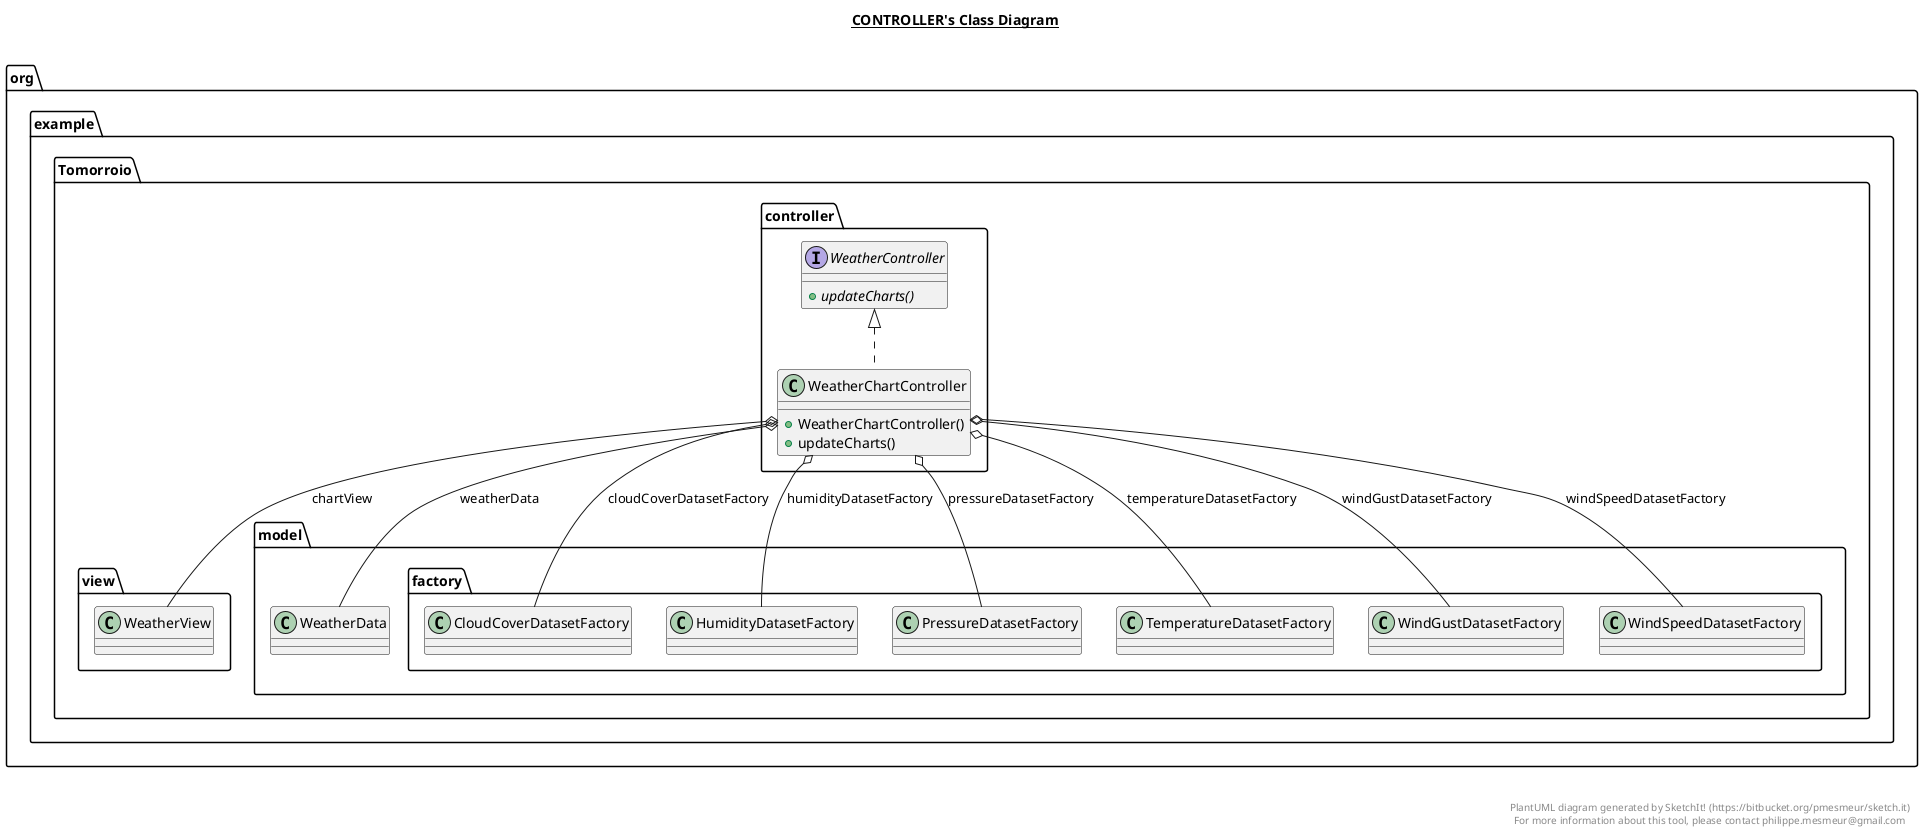 @startuml

title __CONTROLLER's Class Diagram__\n

  namespace org.example.Tomorroio {
    namespace controller {
      class org.example.Tomorroio.controller.WeatherChartController {
          + WeatherChartController()
          + updateCharts()
      }
    }
  }
  

  namespace org.example.Tomorroio {
    namespace controller {
      interface org.example.Tomorroio.controller.WeatherController {
          {abstract} + updateCharts()
      }
    }
  }
  

  org.example.Tomorroio.controller.WeatherChartController .up.|> org.example.Tomorroio.controller.WeatherController
  org.example.Tomorroio.controller.WeatherChartController o-- org.example.Tomorroio.view.WeatherView : chartView
  org.example.Tomorroio.controller.WeatherChartController o-- org.example.Tomorroio.model.factory.CloudCoverDatasetFactory : cloudCoverDatasetFactory
  org.example.Tomorroio.controller.WeatherChartController o-- org.example.Tomorroio.model.factory.HumidityDatasetFactory : humidityDatasetFactory
  org.example.Tomorroio.controller.WeatherChartController o-- org.example.Tomorroio.model.factory.PressureDatasetFactory : pressureDatasetFactory
  org.example.Tomorroio.controller.WeatherChartController o-- org.example.Tomorroio.model.factory.TemperatureDatasetFactory : temperatureDatasetFactory
  org.example.Tomorroio.controller.WeatherChartController o-- org.example.Tomorroio.model.WeatherData : weatherData
  org.example.Tomorroio.controller.WeatherChartController o-- org.example.Tomorroio.model.factory.WindGustDatasetFactory : windGustDatasetFactory
  org.example.Tomorroio.controller.WeatherChartController o-- org.example.Tomorroio.model.factory.WindSpeedDatasetFactory : windSpeedDatasetFactory


right footer


PlantUML diagram generated by SketchIt! (https://bitbucket.org/pmesmeur/sketch.it)
For more information about this tool, please contact philippe.mesmeur@gmail.com
endfooter

@enduml
